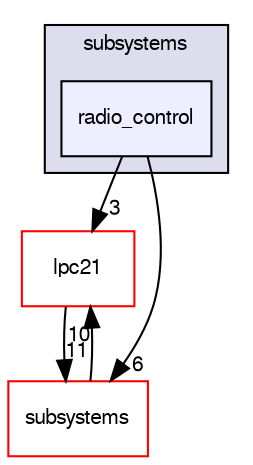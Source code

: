digraph "sw/airborne/arch/sim/subsystems/radio_control" {
  compound=true
  node [ fontsize="10", fontname="FreeSans"];
  edge [ labelfontsize="10", labelfontname="FreeSans"];
  subgraph clusterdir_666d3c43b9df888d27617864b1f0db99 {
    graph [ bgcolor="#ddddee", pencolor="black", label="subsystems" fontname="FreeSans", fontsize="10", URL="dir_666d3c43b9df888d27617864b1f0db99.html"]
  dir_6b148c25f427ac62159d4ea5931aeff5 [shape=box, label="radio_control", style="filled", fillcolor="#eeeeff", pencolor="black", URL="dir_6b148c25f427ac62159d4ea5931aeff5.html"];
  }
  dir_3f7617cb4a5e4fe5cc816b7b3bbdea3a [shape=box label="lpc21" fillcolor="white" style="filled" color="red" URL="dir_3f7617cb4a5e4fe5cc816b7b3bbdea3a.html"];
  dir_12d6ec7aac5a4a9b8cee17e35022d7c7 [shape=box label="subsystems" fillcolor="white" style="filled" color="red" URL="dir_12d6ec7aac5a4a9b8cee17e35022d7c7.html"];
  dir_3f7617cb4a5e4fe5cc816b7b3bbdea3a->dir_12d6ec7aac5a4a9b8cee17e35022d7c7 [headlabel="11", labeldistance=1.5 headhref="dir_000005_000051.html"];
  dir_12d6ec7aac5a4a9b8cee17e35022d7c7->dir_3f7617cb4a5e4fe5cc816b7b3bbdea3a [headlabel="10", labeldistance=1.5 headhref="dir_000051_000005.html"];
  dir_6b148c25f427ac62159d4ea5931aeff5->dir_3f7617cb4a5e4fe5cc816b7b3bbdea3a [headlabel="3", labeldistance=1.5 headhref="dir_000032_000005.html"];
  dir_6b148c25f427ac62159d4ea5931aeff5->dir_12d6ec7aac5a4a9b8cee17e35022d7c7 [headlabel="6", labeldistance=1.5 headhref="dir_000032_000051.html"];
}
